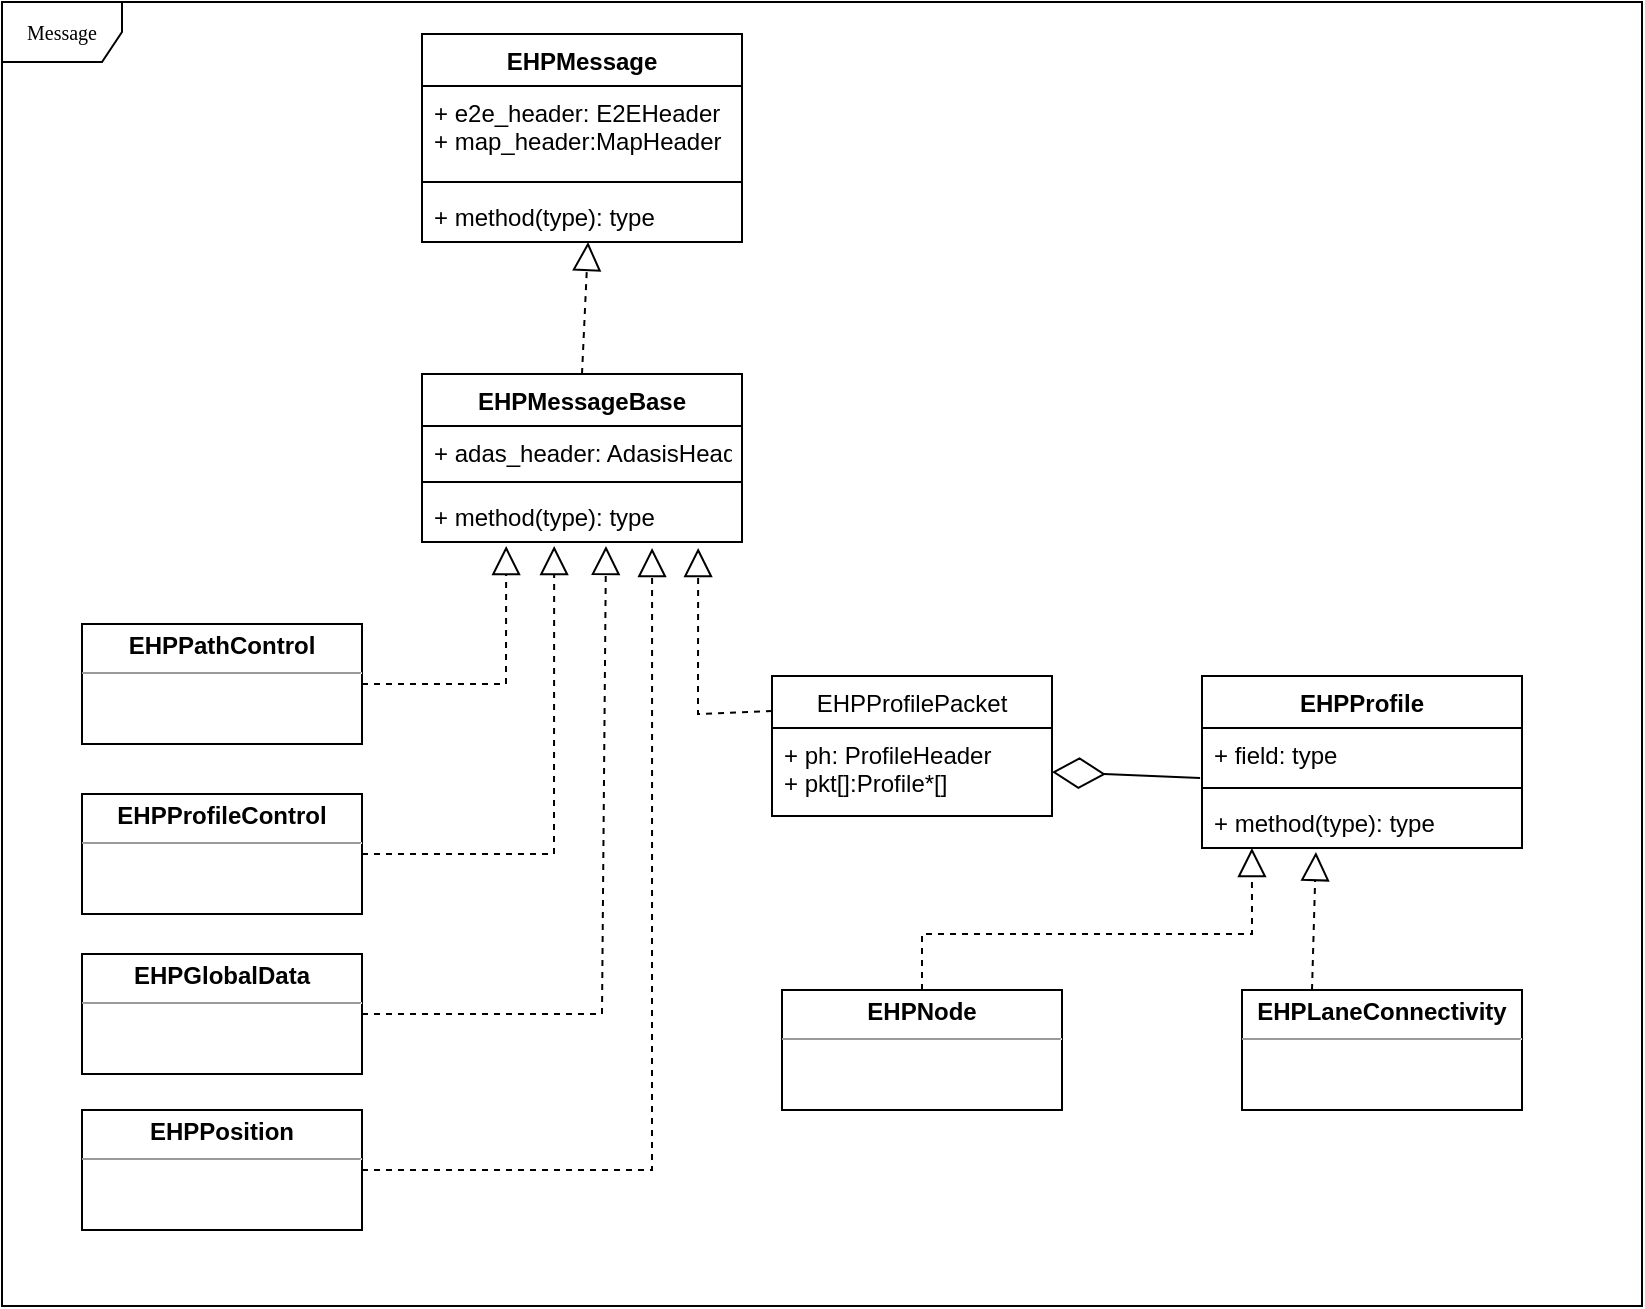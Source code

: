 <mxfile version="15.6.2" type="github">
  <diagram name="Page-1" id="c4acf3e9-155e-7222-9cf6-157b1a14988f">
    <mxGraphModel dx="1426" dy="842" grid="1" gridSize="10" guides="1" tooltips="1" connect="1" arrows="1" fold="1" page="1" pageScale="1" pageWidth="850" pageHeight="1100" background="none" math="0" shadow="0">
      <root>
        <mxCell id="0" />
        <mxCell id="1" parent="0" />
        <mxCell id="17acba5748e5396b-1" value="Message" style="shape=umlFrame;whiteSpace=wrap;html=1;rounded=0;shadow=0;comic=0;labelBackgroundColor=none;strokeWidth=1;fontFamily=Verdana;fontSize=10;align=center;" parent="1" vertex="1">
          <mxGeometry x="820" y="14" width="820" height="652" as="geometry" />
        </mxCell>
        <mxCell id="JeahcuCs64JruF3jGbHZ-1" value="EHPMessage" style="swimlane;fontStyle=1;align=center;verticalAlign=top;childLayout=stackLayout;horizontal=1;startSize=26;horizontalStack=0;resizeParent=1;resizeParentMax=0;resizeLast=0;collapsible=1;marginBottom=0;" vertex="1" parent="1">
          <mxGeometry x="1030" y="30" width="160" height="104" as="geometry" />
        </mxCell>
        <mxCell id="JeahcuCs64JruF3jGbHZ-2" value="+ e2e_header: E2EHeader&#xa;+ map_header:MapHeader" style="text;strokeColor=none;fillColor=none;align=left;verticalAlign=top;spacingLeft=4;spacingRight=4;overflow=hidden;rotatable=0;points=[[0,0.5],[1,0.5]];portConstraint=eastwest;" vertex="1" parent="JeahcuCs64JruF3jGbHZ-1">
          <mxGeometry y="26" width="160" height="44" as="geometry" />
        </mxCell>
        <mxCell id="JeahcuCs64JruF3jGbHZ-3" value="" style="line;strokeWidth=1;fillColor=none;align=left;verticalAlign=middle;spacingTop=-1;spacingLeft=3;spacingRight=3;rotatable=0;labelPosition=right;points=[];portConstraint=eastwest;" vertex="1" parent="JeahcuCs64JruF3jGbHZ-1">
          <mxGeometry y="70" width="160" height="8" as="geometry" />
        </mxCell>
        <mxCell id="JeahcuCs64JruF3jGbHZ-4" value="+ method(type): type" style="text;strokeColor=none;fillColor=none;align=left;verticalAlign=top;spacingLeft=4;spacingRight=4;overflow=hidden;rotatable=0;points=[[0,0.5],[1,0.5]];portConstraint=eastwest;" vertex="1" parent="JeahcuCs64JruF3jGbHZ-1">
          <mxGeometry y="78" width="160" height="26" as="geometry" />
        </mxCell>
        <mxCell id="JeahcuCs64JruF3jGbHZ-5" value="EHPMessageBase" style="swimlane;fontStyle=1;align=center;verticalAlign=top;childLayout=stackLayout;horizontal=1;startSize=26;horizontalStack=0;resizeParent=1;resizeParentMax=0;resizeLast=0;collapsible=1;marginBottom=0;" vertex="1" parent="1">
          <mxGeometry x="1030" y="200" width="160" height="84" as="geometry" />
        </mxCell>
        <mxCell id="JeahcuCs64JruF3jGbHZ-6" value="+ adas_header: AdasisHeader" style="text;strokeColor=none;fillColor=none;align=left;verticalAlign=top;spacingLeft=4;spacingRight=4;overflow=hidden;rotatable=0;points=[[0,0.5],[1,0.5]];portConstraint=eastwest;" vertex="1" parent="JeahcuCs64JruF3jGbHZ-5">
          <mxGeometry y="26" width="160" height="24" as="geometry" />
        </mxCell>
        <mxCell id="JeahcuCs64JruF3jGbHZ-7" value="" style="line;strokeWidth=1;fillColor=none;align=left;verticalAlign=middle;spacingTop=-1;spacingLeft=3;spacingRight=3;rotatable=0;labelPosition=right;points=[];portConstraint=eastwest;" vertex="1" parent="JeahcuCs64JruF3jGbHZ-5">
          <mxGeometry y="50" width="160" height="8" as="geometry" />
        </mxCell>
        <mxCell id="JeahcuCs64JruF3jGbHZ-8" value="+ method(type): type" style="text;strokeColor=none;fillColor=none;align=left;verticalAlign=top;spacingLeft=4;spacingRight=4;overflow=hidden;rotatable=0;points=[[0,0.5],[1,0.5]];portConstraint=eastwest;" vertex="1" parent="JeahcuCs64JruF3jGbHZ-5">
          <mxGeometry y="58" width="160" height="26" as="geometry" />
        </mxCell>
        <mxCell id="JeahcuCs64JruF3jGbHZ-15" value="" style="endArrow=block;dashed=1;endFill=0;endSize=12;html=1;rounded=0;entryX=0.519;entryY=1;entryDx=0;entryDy=0;entryPerimeter=0;exitX=0.5;exitY=0;exitDx=0;exitDy=0;" edge="1" parent="1" source="JeahcuCs64JruF3jGbHZ-5" target="JeahcuCs64JruF3jGbHZ-4">
          <mxGeometry width="160" relative="1" as="geometry">
            <mxPoint x="1110" y="180" as="sourcePoint" />
            <mxPoint x="1270" y="180" as="targetPoint" />
          </mxGeometry>
        </mxCell>
        <mxCell id="JeahcuCs64JruF3jGbHZ-17" value="" style="endArrow=block;dashed=1;endFill=0;endSize=12;html=1;rounded=0;entryX=0.263;entryY=1.077;entryDx=0;entryDy=0;entryPerimeter=0;exitX=1;exitY=0.5;exitDx=0;exitDy=0;" edge="1" parent="1" source="JeahcuCs64JruF3jGbHZ-22" target="JeahcuCs64JruF3jGbHZ-8">
          <mxGeometry width="160" relative="1" as="geometry">
            <mxPoint x="1010" y="380" as="sourcePoint" />
            <mxPoint x="1123.04" y="144" as="targetPoint" />
            <Array as="points">
              <mxPoint x="1072" y="355" />
            </Array>
          </mxGeometry>
        </mxCell>
        <mxCell id="JeahcuCs64JruF3jGbHZ-22" value="&lt;p style=&quot;margin: 0px ; margin-top: 4px ; text-align: center&quot;&gt;&lt;b&gt;EHPPathControl&lt;/b&gt;&lt;br&gt;&lt;/p&gt;&lt;hr size=&quot;1&quot;&gt;&lt;div style=&quot;height: 2px&quot;&gt;&lt;/div&gt;" style="verticalAlign=top;align=left;overflow=fill;fontSize=12;fontFamily=Helvetica;html=1;" vertex="1" parent="1">
          <mxGeometry x="860" y="325" width="140" height="60" as="geometry" />
        </mxCell>
        <mxCell id="JeahcuCs64JruF3jGbHZ-23" value="&lt;p style=&quot;margin: 0px ; margin-top: 4px ; text-align: center&quot;&gt;&lt;b&gt;EHPGlobalData&lt;/b&gt;&lt;br&gt;&lt;/p&gt;&lt;hr size=&quot;1&quot;&gt;&lt;div style=&quot;height: 2px&quot;&gt;&lt;/div&gt;" style="verticalAlign=top;align=left;overflow=fill;fontSize=12;fontFamily=Helvetica;html=1;" vertex="1" parent="1">
          <mxGeometry x="860" y="490" width="140" height="60" as="geometry" />
        </mxCell>
        <mxCell id="JeahcuCs64JruF3jGbHZ-24" value="&lt;p style=&quot;margin: 0px ; margin-top: 4px ; text-align: center&quot;&gt;&lt;b&gt;EHPProfileControl&lt;/b&gt;&lt;/p&gt;&lt;hr size=&quot;1&quot;&gt;&lt;div style=&quot;height: 2px&quot;&gt;&lt;/div&gt;" style="verticalAlign=top;align=left;overflow=fill;fontSize=12;fontFamily=Helvetica;html=1;" vertex="1" parent="1">
          <mxGeometry x="860" y="410" width="140" height="60" as="geometry" />
        </mxCell>
        <mxCell id="JeahcuCs64JruF3jGbHZ-25" value="&lt;p style=&quot;margin: 0px ; margin-top: 4px ; text-align: center&quot;&gt;&lt;b&gt;EHPPosition&lt;/b&gt;&lt;/p&gt;&lt;hr size=&quot;1&quot;&gt;&lt;div style=&quot;height: 2px&quot;&gt;&lt;/div&gt;" style="verticalAlign=top;align=left;overflow=fill;fontSize=12;fontFamily=Helvetica;html=1;" vertex="1" parent="1">
          <mxGeometry x="860" y="568" width="140" height="60" as="geometry" />
        </mxCell>
        <mxCell id="JeahcuCs64JruF3jGbHZ-27" value="EHPProfilePacket" style="swimlane;fontStyle=0;childLayout=stackLayout;horizontal=1;startSize=26;fillColor=none;horizontalStack=0;resizeParent=1;resizeParentMax=0;resizeLast=0;collapsible=1;marginBottom=0;" vertex="1" parent="1">
          <mxGeometry x="1205" y="351" width="140" height="70" as="geometry" />
        </mxCell>
        <mxCell id="JeahcuCs64JruF3jGbHZ-28" value="+ ph: ProfileHeader&#xa;+ pkt[]:Profile*[]" style="text;strokeColor=none;fillColor=none;align=left;verticalAlign=top;spacingLeft=4;spacingRight=4;overflow=hidden;rotatable=0;points=[[0,0.5],[1,0.5]];portConstraint=eastwest;" vertex="1" parent="JeahcuCs64JruF3jGbHZ-27">
          <mxGeometry y="26" width="140" height="44" as="geometry" />
        </mxCell>
        <mxCell id="JeahcuCs64JruF3jGbHZ-31" value="" style="endArrow=block;dashed=1;endFill=0;endSize=12;html=1;rounded=0;entryX=0.413;entryY=1.077;entryDx=0;entryDy=0;entryPerimeter=0;exitX=1;exitY=0.5;exitDx=0;exitDy=0;" edge="1" parent="1" source="JeahcuCs64JruF3jGbHZ-24" target="JeahcuCs64JruF3jGbHZ-8">
          <mxGeometry width="160" relative="1" as="geometry">
            <mxPoint x="1020" y="390" as="sourcePoint" />
            <mxPoint x="1124.96" y="300.006" as="targetPoint" />
            <Array as="points">
              <mxPoint x="1096" y="440" />
            </Array>
          </mxGeometry>
        </mxCell>
        <mxCell id="JeahcuCs64JruF3jGbHZ-32" value="" style="endArrow=block;dashed=1;endFill=0;endSize=12;html=1;rounded=0;exitX=1;exitY=0.5;exitDx=0;exitDy=0;entryX=0.575;entryY=1.077;entryDx=0;entryDy=0;entryPerimeter=0;" edge="1" parent="1" source="JeahcuCs64JruF3jGbHZ-23" target="JeahcuCs64JruF3jGbHZ-8">
          <mxGeometry width="160" relative="1" as="geometry">
            <mxPoint x="1030" y="400" as="sourcePoint" />
            <mxPoint x="1120" y="290" as="targetPoint" />
            <Array as="points">
              <mxPoint x="1120" y="520" />
            </Array>
          </mxGeometry>
        </mxCell>
        <mxCell id="JeahcuCs64JruF3jGbHZ-33" value="" style="endArrow=block;dashed=1;endFill=0;endSize=12;html=1;rounded=0;entryX=0.719;entryY=1.115;entryDx=0;entryDy=0;entryPerimeter=0;exitX=1;exitY=0.5;exitDx=0;exitDy=0;" edge="1" parent="1" source="JeahcuCs64JruF3jGbHZ-25" target="JeahcuCs64JruF3jGbHZ-8">
          <mxGeometry width="160" relative="1" as="geometry">
            <mxPoint x="1030" y="679.99" as="sourcePoint" />
            <mxPoint x="1134.96" y="589.996" as="targetPoint" />
            <Array as="points">
              <mxPoint x="1145" y="598" />
            </Array>
          </mxGeometry>
        </mxCell>
        <mxCell id="JeahcuCs64JruF3jGbHZ-35" value="" style="endArrow=block;dashed=1;endFill=0;endSize=12;html=1;rounded=0;entryX=0.863;entryY=1.115;entryDx=0;entryDy=0;entryPerimeter=0;exitX=0;exitY=0.25;exitDx=0;exitDy=0;" edge="1" parent="1" source="JeahcuCs64JruF3jGbHZ-27" target="JeahcuCs64JruF3jGbHZ-8">
          <mxGeometry width="160" relative="1" as="geometry">
            <mxPoint x="1010" y="365" as="sourcePoint" />
            <mxPoint x="1082.08" y="296.002" as="targetPoint" />
            <Array as="points">
              <mxPoint x="1168" y="370" />
            </Array>
          </mxGeometry>
        </mxCell>
        <mxCell id="JeahcuCs64JruF3jGbHZ-36" value="" style="endArrow=diamondThin;endFill=0;endSize=24;html=1;rounded=0;entryX=1;entryY=0.5;entryDx=0;entryDy=0;exitX=-0.006;exitY=0.962;exitDx=0;exitDy=0;exitPerimeter=0;" edge="1" parent="1" source="JeahcuCs64JruF3jGbHZ-38" target="JeahcuCs64JruF3jGbHZ-28">
          <mxGeometry width="160" relative="1" as="geometry">
            <mxPoint x="1410" y="399" as="sourcePoint" />
            <mxPoint x="1540" y="480" as="targetPoint" />
          </mxGeometry>
        </mxCell>
        <mxCell id="JeahcuCs64JruF3jGbHZ-37" value="EHPProfile" style="swimlane;fontStyle=1;align=center;verticalAlign=top;childLayout=stackLayout;horizontal=1;startSize=26;horizontalStack=0;resizeParent=1;resizeParentMax=0;resizeLast=0;collapsible=1;marginBottom=0;" vertex="1" parent="1">
          <mxGeometry x="1420" y="351" width="160" height="86" as="geometry" />
        </mxCell>
        <mxCell id="JeahcuCs64JruF3jGbHZ-38" value="+ field: type" style="text;strokeColor=none;fillColor=none;align=left;verticalAlign=top;spacingLeft=4;spacingRight=4;overflow=hidden;rotatable=0;points=[[0,0.5],[1,0.5]];portConstraint=eastwest;" vertex="1" parent="JeahcuCs64JruF3jGbHZ-37">
          <mxGeometry y="26" width="160" height="26" as="geometry" />
        </mxCell>
        <mxCell id="JeahcuCs64JruF3jGbHZ-39" value="" style="line;strokeWidth=1;fillColor=none;align=left;verticalAlign=middle;spacingTop=-1;spacingLeft=3;spacingRight=3;rotatable=0;labelPosition=right;points=[];portConstraint=eastwest;" vertex="1" parent="JeahcuCs64JruF3jGbHZ-37">
          <mxGeometry y="52" width="160" height="8" as="geometry" />
        </mxCell>
        <mxCell id="JeahcuCs64JruF3jGbHZ-40" value="+ method(type): type" style="text;strokeColor=none;fillColor=none;align=left;verticalAlign=top;spacingLeft=4;spacingRight=4;overflow=hidden;rotatable=0;points=[[0,0.5],[1,0.5]];portConstraint=eastwest;" vertex="1" parent="JeahcuCs64JruF3jGbHZ-37">
          <mxGeometry y="60" width="160" height="26" as="geometry" />
        </mxCell>
        <mxCell id="JeahcuCs64JruF3jGbHZ-42" value="&lt;p style=&quot;margin: 0px ; margin-top: 4px ; text-align: center&quot;&gt;&lt;b&gt;EHPNode&lt;/b&gt;&lt;/p&gt;&lt;hr size=&quot;1&quot;&gt;&lt;div style=&quot;height: 2px&quot;&gt;&lt;/div&gt;" style="verticalAlign=top;align=left;overflow=fill;fontSize=12;fontFamily=Helvetica;html=1;" vertex="1" parent="1">
          <mxGeometry x="1210" y="508" width="140" height="60" as="geometry" />
        </mxCell>
        <mxCell id="JeahcuCs64JruF3jGbHZ-43" value="&lt;p style=&quot;margin: 0px ; margin-top: 4px ; text-align: center&quot;&gt;&lt;b&gt;EHPLaneConnectivity&lt;/b&gt;&lt;/p&gt;&lt;hr size=&quot;1&quot;&gt;&lt;div style=&quot;height: 2px&quot;&gt;&lt;/div&gt;" style="verticalAlign=top;align=left;overflow=fill;fontSize=12;fontFamily=Helvetica;html=1;" vertex="1" parent="1">
          <mxGeometry x="1440" y="508" width="140" height="60" as="geometry" />
        </mxCell>
        <mxCell id="JeahcuCs64JruF3jGbHZ-45" value="" style="endArrow=block;dashed=1;endFill=0;endSize=12;html=1;rounded=0;entryX=0.156;entryY=1;entryDx=0;entryDy=0;entryPerimeter=0;exitX=0.5;exitY=0;exitDx=0;exitDy=0;" edge="1" parent="1" source="JeahcuCs64JruF3jGbHZ-42" target="JeahcuCs64JruF3jGbHZ-40">
          <mxGeometry width="160" relative="1" as="geometry">
            <mxPoint x="1277.92" y="729" as="sourcePoint" />
            <mxPoint x="1350" y="660.002" as="targetPoint" />
            <Array as="points">
              <mxPoint x="1280" y="480" />
              <mxPoint x="1445" y="480" />
            </Array>
          </mxGeometry>
        </mxCell>
        <mxCell id="JeahcuCs64JruF3jGbHZ-46" value="" style="endArrow=block;dashed=1;endFill=0;endSize=12;html=1;rounded=0;entryX=0.356;entryY=1.077;entryDx=0;entryDy=0;entryPerimeter=0;exitX=0.25;exitY=0;exitDx=0;exitDy=0;" edge="1" parent="1" source="JeahcuCs64JruF3jGbHZ-43" target="JeahcuCs64JruF3jGbHZ-40">
          <mxGeometry width="160" relative="1" as="geometry">
            <mxPoint x="1290" y="518" as="sourcePoint" />
            <mxPoint x="1454.96" y="447" as="targetPoint" />
            <Array as="points" />
          </mxGeometry>
        </mxCell>
      </root>
    </mxGraphModel>
  </diagram>
</mxfile>
